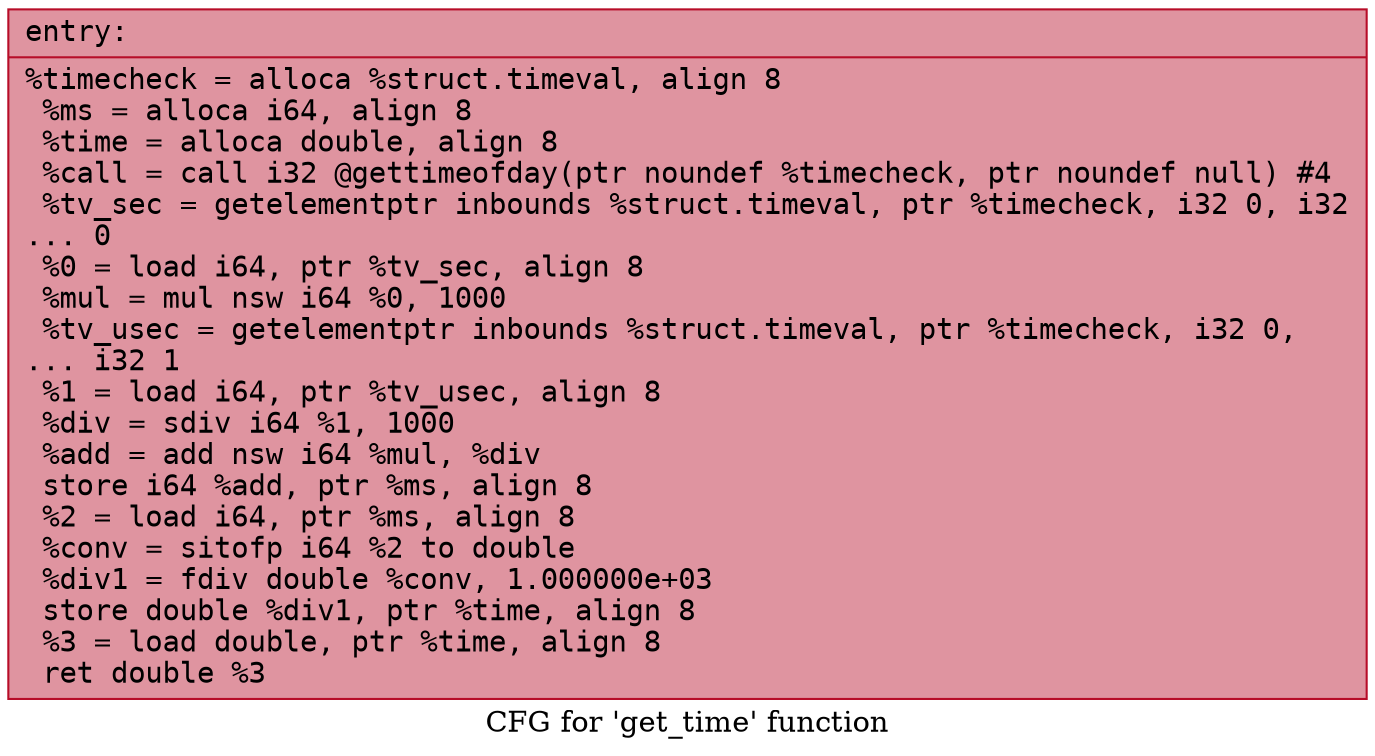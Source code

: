 digraph "CFG for 'get_time' function" {
	label="CFG for 'get_time' function";

	Node0x55bfd5c1bd90 [shape=record,color="#b70d28ff", style=filled, fillcolor="#b70d2870" fontname="Courier",label="{entry:\l|  %timecheck = alloca %struct.timeval, align 8\l  %ms = alloca i64, align 8\l  %time = alloca double, align 8\l  %call = call i32 @gettimeofday(ptr noundef %timecheck, ptr noundef null) #4\l  %tv_sec = getelementptr inbounds %struct.timeval, ptr %timecheck, i32 0, i32\l... 0\l  %0 = load i64, ptr %tv_sec, align 8\l  %mul = mul nsw i64 %0, 1000\l  %tv_usec = getelementptr inbounds %struct.timeval, ptr %timecheck, i32 0,\l... i32 1\l  %1 = load i64, ptr %tv_usec, align 8\l  %div = sdiv i64 %1, 1000\l  %add = add nsw i64 %mul, %div\l  store i64 %add, ptr %ms, align 8\l  %2 = load i64, ptr %ms, align 8\l  %conv = sitofp i64 %2 to double\l  %div1 = fdiv double %conv, 1.000000e+03\l  store double %div1, ptr %time, align 8\l  %3 = load double, ptr %time, align 8\l  ret double %3\l}"];
}
